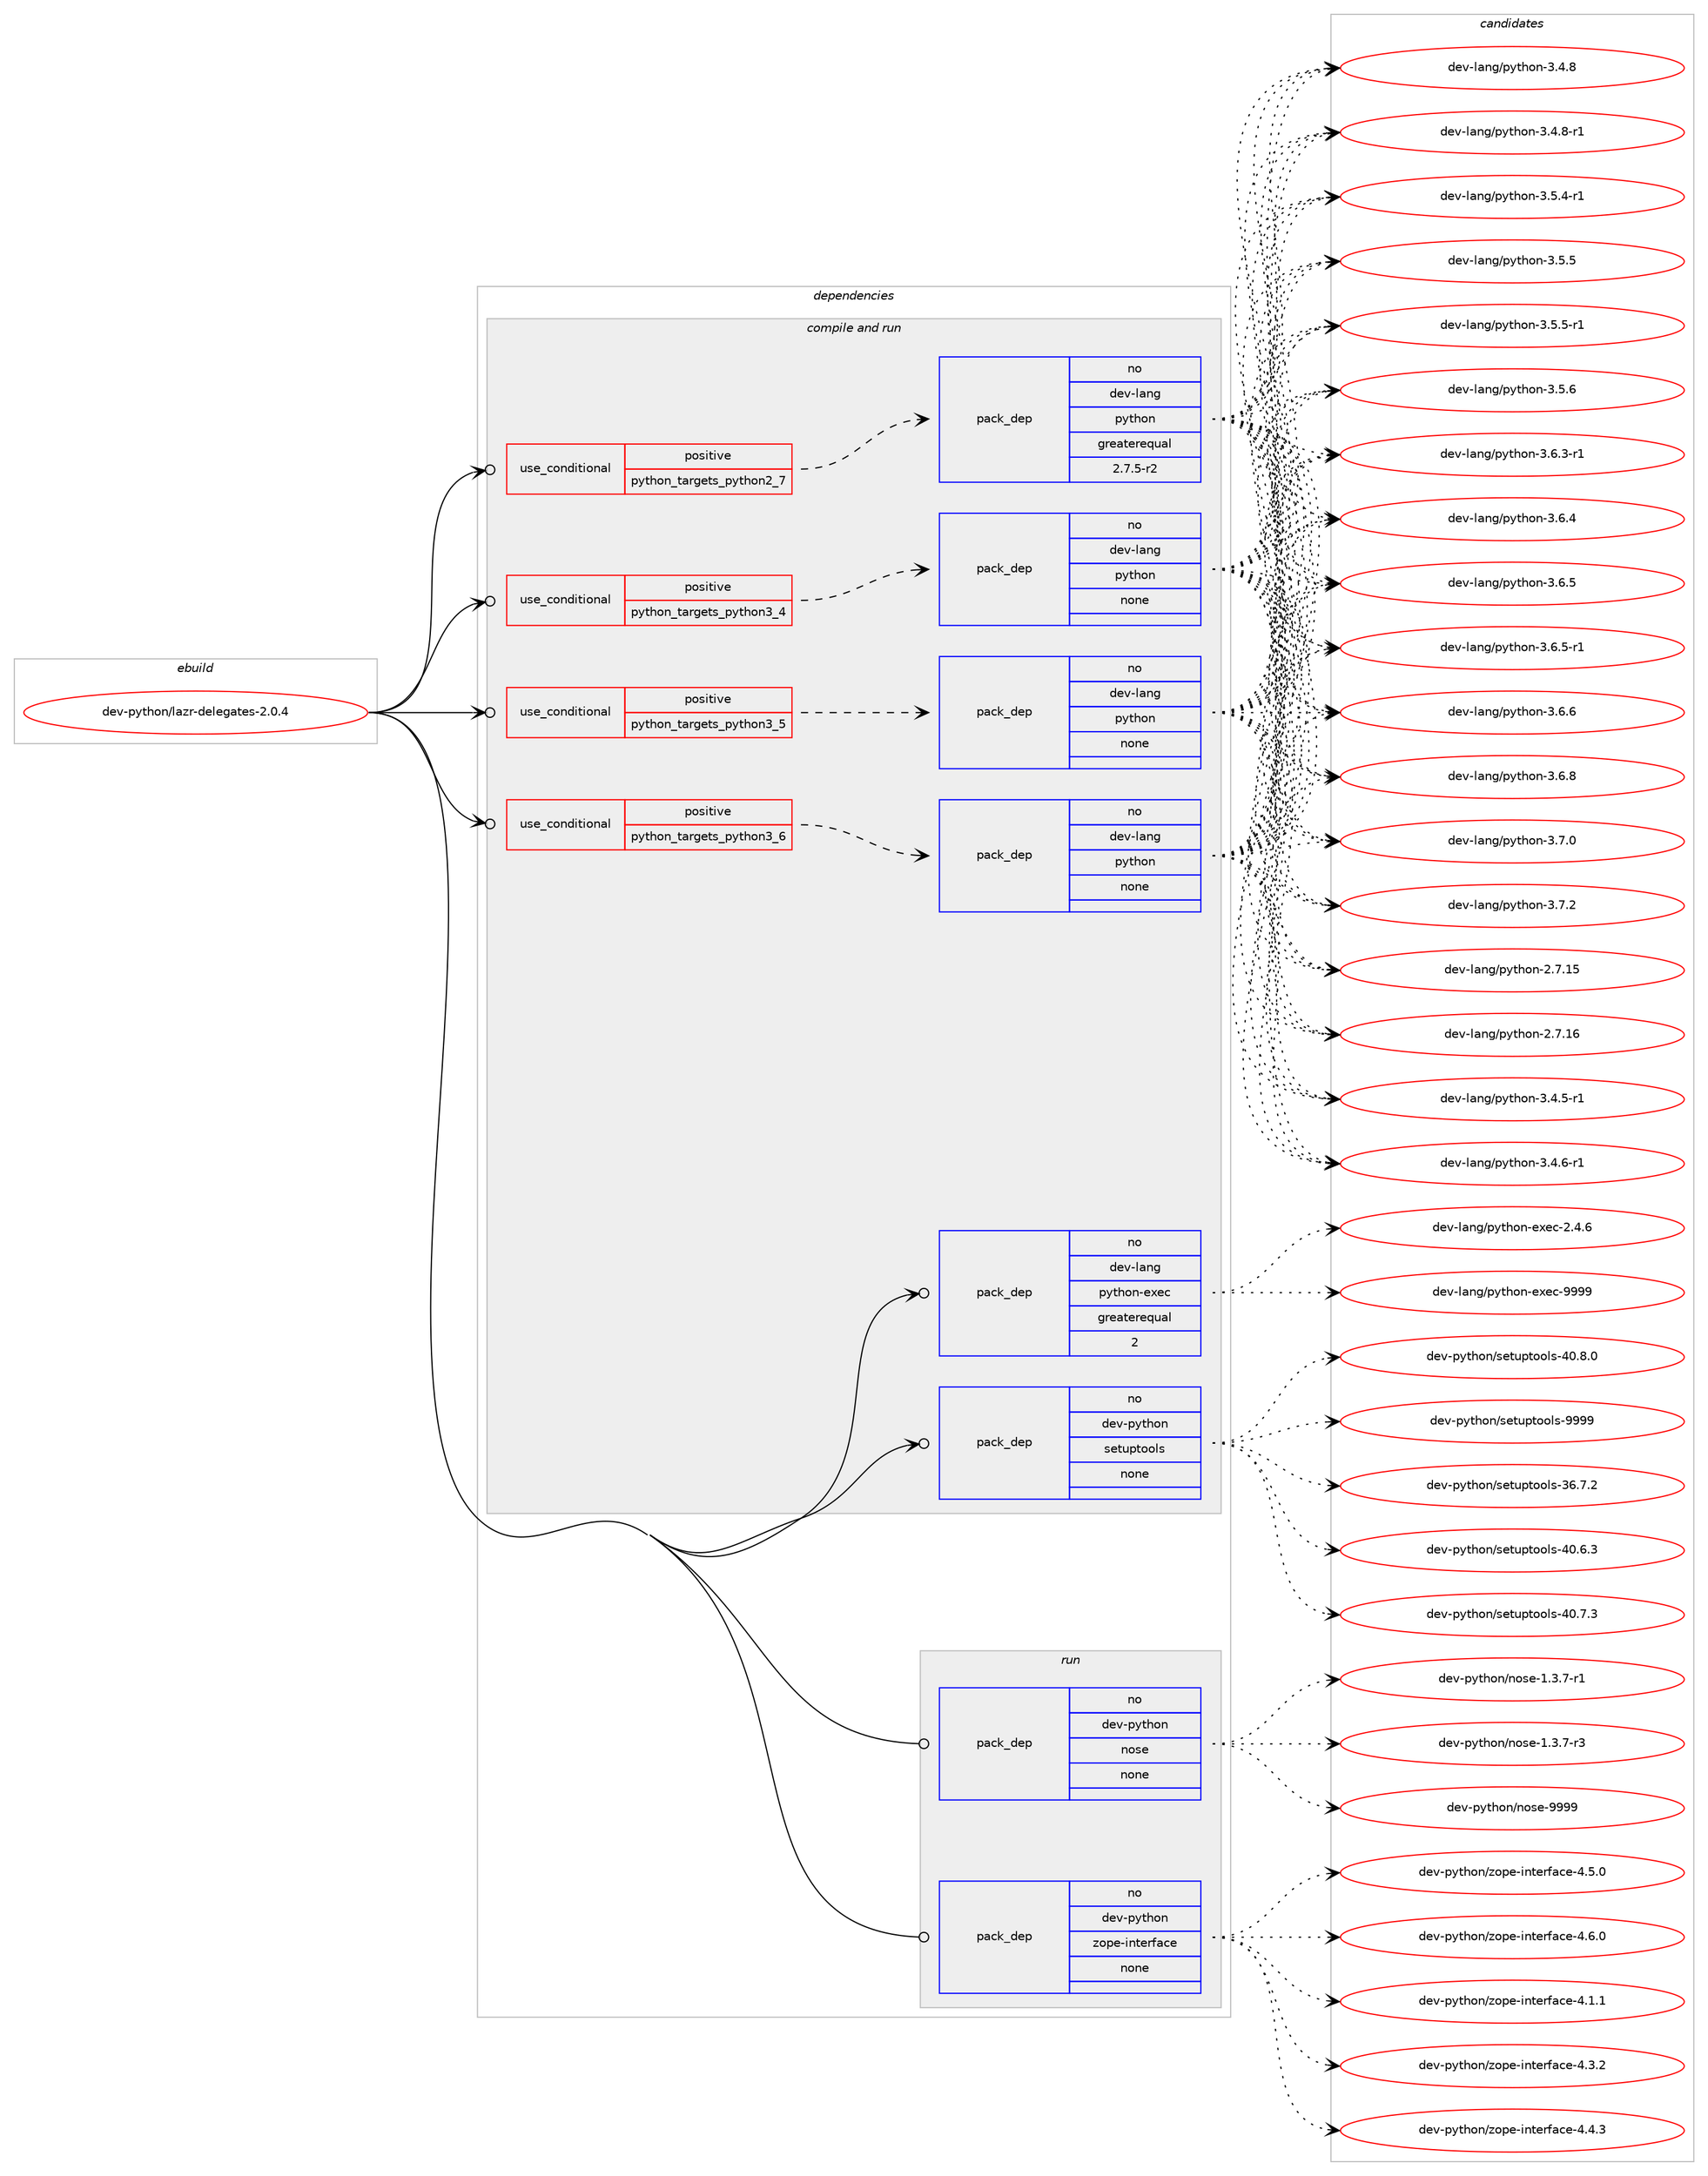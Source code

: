 digraph prolog {

# *************
# Graph options
# *************

newrank=true;
concentrate=true;
compound=true;
graph [rankdir=LR,fontname=Helvetica,fontsize=10,ranksep=1.5];#, ranksep=2.5, nodesep=0.2];
edge  [arrowhead=vee];
node  [fontname=Helvetica,fontsize=10];

# **********
# The ebuild
# **********

subgraph cluster_leftcol {
color=gray;
rank=same;
label=<<i>ebuild</i>>;
id [label="dev-python/lazr-delegates-2.0.4", color=red, width=4, href="../dev-python/lazr-delegates-2.0.4.svg"];
}

# ****************
# The dependencies
# ****************

subgraph cluster_midcol {
color=gray;
label=<<i>dependencies</i>>;
subgraph cluster_compile {
fillcolor="#eeeeee";
style=filled;
label=<<i>compile</i>>;
}
subgraph cluster_compileandrun {
fillcolor="#eeeeee";
style=filled;
label=<<i>compile and run</i>>;
subgraph cond376731 {
dependency1416683 [label=<<TABLE BORDER="0" CELLBORDER="1" CELLSPACING="0" CELLPADDING="4"><TR><TD ROWSPAN="3" CELLPADDING="10">use_conditional</TD></TR><TR><TD>positive</TD></TR><TR><TD>python_targets_python2_7</TD></TR></TABLE>>, shape=none, color=red];
subgraph pack1016679 {
dependency1416684 [label=<<TABLE BORDER="0" CELLBORDER="1" CELLSPACING="0" CELLPADDING="4" WIDTH="220"><TR><TD ROWSPAN="6" CELLPADDING="30">pack_dep</TD></TR><TR><TD WIDTH="110">no</TD></TR><TR><TD>dev-lang</TD></TR><TR><TD>python</TD></TR><TR><TD>greaterequal</TD></TR><TR><TD>2.7.5-r2</TD></TR></TABLE>>, shape=none, color=blue];
}
dependency1416683:e -> dependency1416684:w [weight=20,style="dashed",arrowhead="vee"];
}
id:e -> dependency1416683:w [weight=20,style="solid",arrowhead="odotvee"];
subgraph cond376732 {
dependency1416685 [label=<<TABLE BORDER="0" CELLBORDER="1" CELLSPACING="0" CELLPADDING="4"><TR><TD ROWSPAN="3" CELLPADDING="10">use_conditional</TD></TR><TR><TD>positive</TD></TR><TR><TD>python_targets_python3_4</TD></TR></TABLE>>, shape=none, color=red];
subgraph pack1016680 {
dependency1416686 [label=<<TABLE BORDER="0" CELLBORDER="1" CELLSPACING="0" CELLPADDING="4" WIDTH="220"><TR><TD ROWSPAN="6" CELLPADDING="30">pack_dep</TD></TR><TR><TD WIDTH="110">no</TD></TR><TR><TD>dev-lang</TD></TR><TR><TD>python</TD></TR><TR><TD>none</TD></TR><TR><TD></TD></TR></TABLE>>, shape=none, color=blue];
}
dependency1416685:e -> dependency1416686:w [weight=20,style="dashed",arrowhead="vee"];
}
id:e -> dependency1416685:w [weight=20,style="solid",arrowhead="odotvee"];
subgraph cond376733 {
dependency1416687 [label=<<TABLE BORDER="0" CELLBORDER="1" CELLSPACING="0" CELLPADDING="4"><TR><TD ROWSPAN="3" CELLPADDING="10">use_conditional</TD></TR><TR><TD>positive</TD></TR><TR><TD>python_targets_python3_5</TD></TR></TABLE>>, shape=none, color=red];
subgraph pack1016681 {
dependency1416688 [label=<<TABLE BORDER="0" CELLBORDER="1" CELLSPACING="0" CELLPADDING="4" WIDTH="220"><TR><TD ROWSPAN="6" CELLPADDING="30">pack_dep</TD></TR><TR><TD WIDTH="110">no</TD></TR><TR><TD>dev-lang</TD></TR><TR><TD>python</TD></TR><TR><TD>none</TD></TR><TR><TD></TD></TR></TABLE>>, shape=none, color=blue];
}
dependency1416687:e -> dependency1416688:w [weight=20,style="dashed",arrowhead="vee"];
}
id:e -> dependency1416687:w [weight=20,style="solid",arrowhead="odotvee"];
subgraph cond376734 {
dependency1416689 [label=<<TABLE BORDER="0" CELLBORDER="1" CELLSPACING="0" CELLPADDING="4"><TR><TD ROWSPAN="3" CELLPADDING="10">use_conditional</TD></TR><TR><TD>positive</TD></TR><TR><TD>python_targets_python3_6</TD></TR></TABLE>>, shape=none, color=red];
subgraph pack1016682 {
dependency1416690 [label=<<TABLE BORDER="0" CELLBORDER="1" CELLSPACING="0" CELLPADDING="4" WIDTH="220"><TR><TD ROWSPAN="6" CELLPADDING="30">pack_dep</TD></TR><TR><TD WIDTH="110">no</TD></TR><TR><TD>dev-lang</TD></TR><TR><TD>python</TD></TR><TR><TD>none</TD></TR><TR><TD></TD></TR></TABLE>>, shape=none, color=blue];
}
dependency1416689:e -> dependency1416690:w [weight=20,style="dashed",arrowhead="vee"];
}
id:e -> dependency1416689:w [weight=20,style="solid",arrowhead="odotvee"];
subgraph pack1016683 {
dependency1416691 [label=<<TABLE BORDER="0" CELLBORDER="1" CELLSPACING="0" CELLPADDING="4" WIDTH="220"><TR><TD ROWSPAN="6" CELLPADDING="30">pack_dep</TD></TR><TR><TD WIDTH="110">no</TD></TR><TR><TD>dev-lang</TD></TR><TR><TD>python-exec</TD></TR><TR><TD>greaterequal</TD></TR><TR><TD>2</TD></TR></TABLE>>, shape=none, color=blue];
}
id:e -> dependency1416691:w [weight=20,style="solid",arrowhead="odotvee"];
subgraph pack1016684 {
dependency1416692 [label=<<TABLE BORDER="0" CELLBORDER="1" CELLSPACING="0" CELLPADDING="4" WIDTH="220"><TR><TD ROWSPAN="6" CELLPADDING="30">pack_dep</TD></TR><TR><TD WIDTH="110">no</TD></TR><TR><TD>dev-python</TD></TR><TR><TD>setuptools</TD></TR><TR><TD>none</TD></TR><TR><TD></TD></TR></TABLE>>, shape=none, color=blue];
}
id:e -> dependency1416692:w [weight=20,style="solid",arrowhead="odotvee"];
}
subgraph cluster_run {
fillcolor="#eeeeee";
style=filled;
label=<<i>run</i>>;
subgraph pack1016685 {
dependency1416693 [label=<<TABLE BORDER="0" CELLBORDER="1" CELLSPACING="0" CELLPADDING="4" WIDTH="220"><TR><TD ROWSPAN="6" CELLPADDING="30">pack_dep</TD></TR><TR><TD WIDTH="110">no</TD></TR><TR><TD>dev-python</TD></TR><TR><TD>nose</TD></TR><TR><TD>none</TD></TR><TR><TD></TD></TR></TABLE>>, shape=none, color=blue];
}
id:e -> dependency1416693:w [weight=20,style="solid",arrowhead="odot"];
subgraph pack1016686 {
dependency1416694 [label=<<TABLE BORDER="0" CELLBORDER="1" CELLSPACING="0" CELLPADDING="4" WIDTH="220"><TR><TD ROWSPAN="6" CELLPADDING="30">pack_dep</TD></TR><TR><TD WIDTH="110">no</TD></TR><TR><TD>dev-python</TD></TR><TR><TD>zope-interface</TD></TR><TR><TD>none</TD></TR><TR><TD></TD></TR></TABLE>>, shape=none, color=blue];
}
id:e -> dependency1416694:w [weight=20,style="solid",arrowhead="odot"];
}
}

# **************
# The candidates
# **************

subgraph cluster_choices {
rank=same;
color=gray;
label=<<i>candidates</i>>;

subgraph choice1016679 {
color=black;
nodesep=1;
choice10010111845108971101034711212111610411111045504655464953 [label="dev-lang/python-2.7.15", color=red, width=4,href="../dev-lang/python-2.7.15.svg"];
choice10010111845108971101034711212111610411111045504655464954 [label="dev-lang/python-2.7.16", color=red, width=4,href="../dev-lang/python-2.7.16.svg"];
choice1001011184510897110103471121211161041111104551465246534511449 [label="dev-lang/python-3.4.5-r1", color=red, width=4,href="../dev-lang/python-3.4.5-r1.svg"];
choice1001011184510897110103471121211161041111104551465246544511449 [label="dev-lang/python-3.4.6-r1", color=red, width=4,href="../dev-lang/python-3.4.6-r1.svg"];
choice100101118451089711010347112121116104111110455146524656 [label="dev-lang/python-3.4.8", color=red, width=4,href="../dev-lang/python-3.4.8.svg"];
choice1001011184510897110103471121211161041111104551465246564511449 [label="dev-lang/python-3.4.8-r1", color=red, width=4,href="../dev-lang/python-3.4.8-r1.svg"];
choice1001011184510897110103471121211161041111104551465346524511449 [label="dev-lang/python-3.5.4-r1", color=red, width=4,href="../dev-lang/python-3.5.4-r1.svg"];
choice100101118451089711010347112121116104111110455146534653 [label="dev-lang/python-3.5.5", color=red, width=4,href="../dev-lang/python-3.5.5.svg"];
choice1001011184510897110103471121211161041111104551465346534511449 [label="dev-lang/python-3.5.5-r1", color=red, width=4,href="../dev-lang/python-3.5.5-r1.svg"];
choice100101118451089711010347112121116104111110455146534654 [label="dev-lang/python-3.5.6", color=red, width=4,href="../dev-lang/python-3.5.6.svg"];
choice1001011184510897110103471121211161041111104551465446514511449 [label="dev-lang/python-3.6.3-r1", color=red, width=4,href="../dev-lang/python-3.6.3-r1.svg"];
choice100101118451089711010347112121116104111110455146544652 [label="dev-lang/python-3.6.4", color=red, width=4,href="../dev-lang/python-3.6.4.svg"];
choice100101118451089711010347112121116104111110455146544653 [label="dev-lang/python-3.6.5", color=red, width=4,href="../dev-lang/python-3.6.5.svg"];
choice1001011184510897110103471121211161041111104551465446534511449 [label="dev-lang/python-3.6.5-r1", color=red, width=4,href="../dev-lang/python-3.6.5-r1.svg"];
choice100101118451089711010347112121116104111110455146544654 [label="dev-lang/python-3.6.6", color=red, width=4,href="../dev-lang/python-3.6.6.svg"];
choice100101118451089711010347112121116104111110455146544656 [label="dev-lang/python-3.6.8", color=red, width=4,href="../dev-lang/python-3.6.8.svg"];
choice100101118451089711010347112121116104111110455146554648 [label="dev-lang/python-3.7.0", color=red, width=4,href="../dev-lang/python-3.7.0.svg"];
choice100101118451089711010347112121116104111110455146554650 [label="dev-lang/python-3.7.2", color=red, width=4,href="../dev-lang/python-3.7.2.svg"];
dependency1416684:e -> choice10010111845108971101034711212111610411111045504655464953:w [style=dotted,weight="100"];
dependency1416684:e -> choice10010111845108971101034711212111610411111045504655464954:w [style=dotted,weight="100"];
dependency1416684:e -> choice1001011184510897110103471121211161041111104551465246534511449:w [style=dotted,weight="100"];
dependency1416684:e -> choice1001011184510897110103471121211161041111104551465246544511449:w [style=dotted,weight="100"];
dependency1416684:e -> choice100101118451089711010347112121116104111110455146524656:w [style=dotted,weight="100"];
dependency1416684:e -> choice1001011184510897110103471121211161041111104551465246564511449:w [style=dotted,weight="100"];
dependency1416684:e -> choice1001011184510897110103471121211161041111104551465346524511449:w [style=dotted,weight="100"];
dependency1416684:e -> choice100101118451089711010347112121116104111110455146534653:w [style=dotted,weight="100"];
dependency1416684:e -> choice1001011184510897110103471121211161041111104551465346534511449:w [style=dotted,weight="100"];
dependency1416684:e -> choice100101118451089711010347112121116104111110455146534654:w [style=dotted,weight="100"];
dependency1416684:e -> choice1001011184510897110103471121211161041111104551465446514511449:w [style=dotted,weight="100"];
dependency1416684:e -> choice100101118451089711010347112121116104111110455146544652:w [style=dotted,weight="100"];
dependency1416684:e -> choice100101118451089711010347112121116104111110455146544653:w [style=dotted,weight="100"];
dependency1416684:e -> choice1001011184510897110103471121211161041111104551465446534511449:w [style=dotted,weight="100"];
dependency1416684:e -> choice100101118451089711010347112121116104111110455146544654:w [style=dotted,weight="100"];
dependency1416684:e -> choice100101118451089711010347112121116104111110455146544656:w [style=dotted,weight="100"];
dependency1416684:e -> choice100101118451089711010347112121116104111110455146554648:w [style=dotted,weight="100"];
dependency1416684:e -> choice100101118451089711010347112121116104111110455146554650:w [style=dotted,weight="100"];
}
subgraph choice1016680 {
color=black;
nodesep=1;
choice10010111845108971101034711212111610411111045504655464953 [label="dev-lang/python-2.7.15", color=red, width=4,href="../dev-lang/python-2.7.15.svg"];
choice10010111845108971101034711212111610411111045504655464954 [label="dev-lang/python-2.7.16", color=red, width=4,href="../dev-lang/python-2.7.16.svg"];
choice1001011184510897110103471121211161041111104551465246534511449 [label="dev-lang/python-3.4.5-r1", color=red, width=4,href="../dev-lang/python-3.4.5-r1.svg"];
choice1001011184510897110103471121211161041111104551465246544511449 [label="dev-lang/python-3.4.6-r1", color=red, width=4,href="../dev-lang/python-3.4.6-r1.svg"];
choice100101118451089711010347112121116104111110455146524656 [label="dev-lang/python-3.4.8", color=red, width=4,href="../dev-lang/python-3.4.8.svg"];
choice1001011184510897110103471121211161041111104551465246564511449 [label="dev-lang/python-3.4.8-r1", color=red, width=4,href="../dev-lang/python-3.4.8-r1.svg"];
choice1001011184510897110103471121211161041111104551465346524511449 [label="dev-lang/python-3.5.4-r1", color=red, width=4,href="../dev-lang/python-3.5.4-r1.svg"];
choice100101118451089711010347112121116104111110455146534653 [label="dev-lang/python-3.5.5", color=red, width=4,href="../dev-lang/python-3.5.5.svg"];
choice1001011184510897110103471121211161041111104551465346534511449 [label="dev-lang/python-3.5.5-r1", color=red, width=4,href="../dev-lang/python-3.5.5-r1.svg"];
choice100101118451089711010347112121116104111110455146534654 [label="dev-lang/python-3.5.6", color=red, width=4,href="../dev-lang/python-3.5.6.svg"];
choice1001011184510897110103471121211161041111104551465446514511449 [label="dev-lang/python-3.6.3-r1", color=red, width=4,href="../dev-lang/python-3.6.3-r1.svg"];
choice100101118451089711010347112121116104111110455146544652 [label="dev-lang/python-3.6.4", color=red, width=4,href="../dev-lang/python-3.6.4.svg"];
choice100101118451089711010347112121116104111110455146544653 [label="dev-lang/python-3.6.5", color=red, width=4,href="../dev-lang/python-3.6.5.svg"];
choice1001011184510897110103471121211161041111104551465446534511449 [label="dev-lang/python-3.6.5-r1", color=red, width=4,href="../dev-lang/python-3.6.5-r1.svg"];
choice100101118451089711010347112121116104111110455146544654 [label="dev-lang/python-3.6.6", color=red, width=4,href="../dev-lang/python-3.6.6.svg"];
choice100101118451089711010347112121116104111110455146544656 [label="dev-lang/python-3.6.8", color=red, width=4,href="../dev-lang/python-3.6.8.svg"];
choice100101118451089711010347112121116104111110455146554648 [label="dev-lang/python-3.7.0", color=red, width=4,href="../dev-lang/python-3.7.0.svg"];
choice100101118451089711010347112121116104111110455146554650 [label="dev-lang/python-3.7.2", color=red, width=4,href="../dev-lang/python-3.7.2.svg"];
dependency1416686:e -> choice10010111845108971101034711212111610411111045504655464953:w [style=dotted,weight="100"];
dependency1416686:e -> choice10010111845108971101034711212111610411111045504655464954:w [style=dotted,weight="100"];
dependency1416686:e -> choice1001011184510897110103471121211161041111104551465246534511449:w [style=dotted,weight="100"];
dependency1416686:e -> choice1001011184510897110103471121211161041111104551465246544511449:w [style=dotted,weight="100"];
dependency1416686:e -> choice100101118451089711010347112121116104111110455146524656:w [style=dotted,weight="100"];
dependency1416686:e -> choice1001011184510897110103471121211161041111104551465246564511449:w [style=dotted,weight="100"];
dependency1416686:e -> choice1001011184510897110103471121211161041111104551465346524511449:w [style=dotted,weight="100"];
dependency1416686:e -> choice100101118451089711010347112121116104111110455146534653:w [style=dotted,weight="100"];
dependency1416686:e -> choice1001011184510897110103471121211161041111104551465346534511449:w [style=dotted,weight="100"];
dependency1416686:e -> choice100101118451089711010347112121116104111110455146534654:w [style=dotted,weight="100"];
dependency1416686:e -> choice1001011184510897110103471121211161041111104551465446514511449:w [style=dotted,weight="100"];
dependency1416686:e -> choice100101118451089711010347112121116104111110455146544652:w [style=dotted,weight="100"];
dependency1416686:e -> choice100101118451089711010347112121116104111110455146544653:w [style=dotted,weight="100"];
dependency1416686:e -> choice1001011184510897110103471121211161041111104551465446534511449:w [style=dotted,weight="100"];
dependency1416686:e -> choice100101118451089711010347112121116104111110455146544654:w [style=dotted,weight="100"];
dependency1416686:e -> choice100101118451089711010347112121116104111110455146544656:w [style=dotted,weight="100"];
dependency1416686:e -> choice100101118451089711010347112121116104111110455146554648:w [style=dotted,weight="100"];
dependency1416686:e -> choice100101118451089711010347112121116104111110455146554650:w [style=dotted,weight="100"];
}
subgraph choice1016681 {
color=black;
nodesep=1;
choice10010111845108971101034711212111610411111045504655464953 [label="dev-lang/python-2.7.15", color=red, width=4,href="../dev-lang/python-2.7.15.svg"];
choice10010111845108971101034711212111610411111045504655464954 [label="dev-lang/python-2.7.16", color=red, width=4,href="../dev-lang/python-2.7.16.svg"];
choice1001011184510897110103471121211161041111104551465246534511449 [label="dev-lang/python-3.4.5-r1", color=red, width=4,href="../dev-lang/python-3.4.5-r1.svg"];
choice1001011184510897110103471121211161041111104551465246544511449 [label="dev-lang/python-3.4.6-r1", color=red, width=4,href="../dev-lang/python-3.4.6-r1.svg"];
choice100101118451089711010347112121116104111110455146524656 [label="dev-lang/python-3.4.8", color=red, width=4,href="../dev-lang/python-3.4.8.svg"];
choice1001011184510897110103471121211161041111104551465246564511449 [label="dev-lang/python-3.4.8-r1", color=red, width=4,href="../dev-lang/python-3.4.8-r1.svg"];
choice1001011184510897110103471121211161041111104551465346524511449 [label="dev-lang/python-3.5.4-r1", color=red, width=4,href="../dev-lang/python-3.5.4-r1.svg"];
choice100101118451089711010347112121116104111110455146534653 [label="dev-lang/python-3.5.5", color=red, width=4,href="../dev-lang/python-3.5.5.svg"];
choice1001011184510897110103471121211161041111104551465346534511449 [label="dev-lang/python-3.5.5-r1", color=red, width=4,href="../dev-lang/python-3.5.5-r1.svg"];
choice100101118451089711010347112121116104111110455146534654 [label="dev-lang/python-3.5.6", color=red, width=4,href="../dev-lang/python-3.5.6.svg"];
choice1001011184510897110103471121211161041111104551465446514511449 [label="dev-lang/python-3.6.3-r1", color=red, width=4,href="../dev-lang/python-3.6.3-r1.svg"];
choice100101118451089711010347112121116104111110455146544652 [label="dev-lang/python-3.6.4", color=red, width=4,href="../dev-lang/python-3.6.4.svg"];
choice100101118451089711010347112121116104111110455146544653 [label="dev-lang/python-3.6.5", color=red, width=4,href="../dev-lang/python-3.6.5.svg"];
choice1001011184510897110103471121211161041111104551465446534511449 [label="dev-lang/python-3.6.5-r1", color=red, width=4,href="../dev-lang/python-3.6.5-r1.svg"];
choice100101118451089711010347112121116104111110455146544654 [label="dev-lang/python-3.6.6", color=red, width=4,href="../dev-lang/python-3.6.6.svg"];
choice100101118451089711010347112121116104111110455146544656 [label="dev-lang/python-3.6.8", color=red, width=4,href="../dev-lang/python-3.6.8.svg"];
choice100101118451089711010347112121116104111110455146554648 [label="dev-lang/python-3.7.0", color=red, width=4,href="../dev-lang/python-3.7.0.svg"];
choice100101118451089711010347112121116104111110455146554650 [label="dev-lang/python-3.7.2", color=red, width=4,href="../dev-lang/python-3.7.2.svg"];
dependency1416688:e -> choice10010111845108971101034711212111610411111045504655464953:w [style=dotted,weight="100"];
dependency1416688:e -> choice10010111845108971101034711212111610411111045504655464954:w [style=dotted,weight="100"];
dependency1416688:e -> choice1001011184510897110103471121211161041111104551465246534511449:w [style=dotted,weight="100"];
dependency1416688:e -> choice1001011184510897110103471121211161041111104551465246544511449:w [style=dotted,weight="100"];
dependency1416688:e -> choice100101118451089711010347112121116104111110455146524656:w [style=dotted,weight="100"];
dependency1416688:e -> choice1001011184510897110103471121211161041111104551465246564511449:w [style=dotted,weight="100"];
dependency1416688:e -> choice1001011184510897110103471121211161041111104551465346524511449:w [style=dotted,weight="100"];
dependency1416688:e -> choice100101118451089711010347112121116104111110455146534653:w [style=dotted,weight="100"];
dependency1416688:e -> choice1001011184510897110103471121211161041111104551465346534511449:w [style=dotted,weight="100"];
dependency1416688:e -> choice100101118451089711010347112121116104111110455146534654:w [style=dotted,weight="100"];
dependency1416688:e -> choice1001011184510897110103471121211161041111104551465446514511449:w [style=dotted,weight="100"];
dependency1416688:e -> choice100101118451089711010347112121116104111110455146544652:w [style=dotted,weight="100"];
dependency1416688:e -> choice100101118451089711010347112121116104111110455146544653:w [style=dotted,weight="100"];
dependency1416688:e -> choice1001011184510897110103471121211161041111104551465446534511449:w [style=dotted,weight="100"];
dependency1416688:e -> choice100101118451089711010347112121116104111110455146544654:w [style=dotted,weight="100"];
dependency1416688:e -> choice100101118451089711010347112121116104111110455146544656:w [style=dotted,weight="100"];
dependency1416688:e -> choice100101118451089711010347112121116104111110455146554648:w [style=dotted,weight="100"];
dependency1416688:e -> choice100101118451089711010347112121116104111110455146554650:w [style=dotted,weight="100"];
}
subgraph choice1016682 {
color=black;
nodesep=1;
choice10010111845108971101034711212111610411111045504655464953 [label="dev-lang/python-2.7.15", color=red, width=4,href="../dev-lang/python-2.7.15.svg"];
choice10010111845108971101034711212111610411111045504655464954 [label="dev-lang/python-2.7.16", color=red, width=4,href="../dev-lang/python-2.7.16.svg"];
choice1001011184510897110103471121211161041111104551465246534511449 [label="dev-lang/python-3.4.5-r1", color=red, width=4,href="../dev-lang/python-3.4.5-r1.svg"];
choice1001011184510897110103471121211161041111104551465246544511449 [label="dev-lang/python-3.4.6-r1", color=red, width=4,href="../dev-lang/python-3.4.6-r1.svg"];
choice100101118451089711010347112121116104111110455146524656 [label="dev-lang/python-3.4.8", color=red, width=4,href="../dev-lang/python-3.4.8.svg"];
choice1001011184510897110103471121211161041111104551465246564511449 [label="dev-lang/python-3.4.8-r1", color=red, width=4,href="../dev-lang/python-3.4.8-r1.svg"];
choice1001011184510897110103471121211161041111104551465346524511449 [label="dev-lang/python-3.5.4-r1", color=red, width=4,href="../dev-lang/python-3.5.4-r1.svg"];
choice100101118451089711010347112121116104111110455146534653 [label="dev-lang/python-3.5.5", color=red, width=4,href="../dev-lang/python-3.5.5.svg"];
choice1001011184510897110103471121211161041111104551465346534511449 [label="dev-lang/python-3.5.5-r1", color=red, width=4,href="../dev-lang/python-3.5.5-r1.svg"];
choice100101118451089711010347112121116104111110455146534654 [label="dev-lang/python-3.5.6", color=red, width=4,href="../dev-lang/python-3.5.6.svg"];
choice1001011184510897110103471121211161041111104551465446514511449 [label="dev-lang/python-3.6.3-r1", color=red, width=4,href="../dev-lang/python-3.6.3-r1.svg"];
choice100101118451089711010347112121116104111110455146544652 [label="dev-lang/python-3.6.4", color=red, width=4,href="../dev-lang/python-3.6.4.svg"];
choice100101118451089711010347112121116104111110455146544653 [label="dev-lang/python-3.6.5", color=red, width=4,href="../dev-lang/python-3.6.5.svg"];
choice1001011184510897110103471121211161041111104551465446534511449 [label="dev-lang/python-3.6.5-r1", color=red, width=4,href="../dev-lang/python-3.6.5-r1.svg"];
choice100101118451089711010347112121116104111110455146544654 [label="dev-lang/python-3.6.6", color=red, width=4,href="../dev-lang/python-3.6.6.svg"];
choice100101118451089711010347112121116104111110455146544656 [label="dev-lang/python-3.6.8", color=red, width=4,href="../dev-lang/python-3.6.8.svg"];
choice100101118451089711010347112121116104111110455146554648 [label="dev-lang/python-3.7.0", color=red, width=4,href="../dev-lang/python-3.7.0.svg"];
choice100101118451089711010347112121116104111110455146554650 [label="dev-lang/python-3.7.2", color=red, width=4,href="../dev-lang/python-3.7.2.svg"];
dependency1416690:e -> choice10010111845108971101034711212111610411111045504655464953:w [style=dotted,weight="100"];
dependency1416690:e -> choice10010111845108971101034711212111610411111045504655464954:w [style=dotted,weight="100"];
dependency1416690:e -> choice1001011184510897110103471121211161041111104551465246534511449:w [style=dotted,weight="100"];
dependency1416690:e -> choice1001011184510897110103471121211161041111104551465246544511449:w [style=dotted,weight="100"];
dependency1416690:e -> choice100101118451089711010347112121116104111110455146524656:w [style=dotted,weight="100"];
dependency1416690:e -> choice1001011184510897110103471121211161041111104551465246564511449:w [style=dotted,weight="100"];
dependency1416690:e -> choice1001011184510897110103471121211161041111104551465346524511449:w [style=dotted,weight="100"];
dependency1416690:e -> choice100101118451089711010347112121116104111110455146534653:w [style=dotted,weight="100"];
dependency1416690:e -> choice1001011184510897110103471121211161041111104551465346534511449:w [style=dotted,weight="100"];
dependency1416690:e -> choice100101118451089711010347112121116104111110455146534654:w [style=dotted,weight="100"];
dependency1416690:e -> choice1001011184510897110103471121211161041111104551465446514511449:w [style=dotted,weight="100"];
dependency1416690:e -> choice100101118451089711010347112121116104111110455146544652:w [style=dotted,weight="100"];
dependency1416690:e -> choice100101118451089711010347112121116104111110455146544653:w [style=dotted,weight="100"];
dependency1416690:e -> choice1001011184510897110103471121211161041111104551465446534511449:w [style=dotted,weight="100"];
dependency1416690:e -> choice100101118451089711010347112121116104111110455146544654:w [style=dotted,weight="100"];
dependency1416690:e -> choice100101118451089711010347112121116104111110455146544656:w [style=dotted,weight="100"];
dependency1416690:e -> choice100101118451089711010347112121116104111110455146554648:w [style=dotted,weight="100"];
dependency1416690:e -> choice100101118451089711010347112121116104111110455146554650:w [style=dotted,weight="100"];
}
subgraph choice1016683 {
color=black;
nodesep=1;
choice1001011184510897110103471121211161041111104510112010199455046524654 [label="dev-lang/python-exec-2.4.6", color=red, width=4,href="../dev-lang/python-exec-2.4.6.svg"];
choice10010111845108971101034711212111610411111045101120101994557575757 [label="dev-lang/python-exec-9999", color=red, width=4,href="../dev-lang/python-exec-9999.svg"];
dependency1416691:e -> choice1001011184510897110103471121211161041111104510112010199455046524654:w [style=dotted,weight="100"];
dependency1416691:e -> choice10010111845108971101034711212111610411111045101120101994557575757:w [style=dotted,weight="100"];
}
subgraph choice1016684 {
color=black;
nodesep=1;
choice100101118451121211161041111104711510111611711211611111110811545515446554650 [label="dev-python/setuptools-36.7.2", color=red, width=4,href="../dev-python/setuptools-36.7.2.svg"];
choice100101118451121211161041111104711510111611711211611111110811545524846544651 [label="dev-python/setuptools-40.6.3", color=red, width=4,href="../dev-python/setuptools-40.6.3.svg"];
choice100101118451121211161041111104711510111611711211611111110811545524846554651 [label="dev-python/setuptools-40.7.3", color=red, width=4,href="../dev-python/setuptools-40.7.3.svg"];
choice100101118451121211161041111104711510111611711211611111110811545524846564648 [label="dev-python/setuptools-40.8.0", color=red, width=4,href="../dev-python/setuptools-40.8.0.svg"];
choice10010111845112121116104111110471151011161171121161111111081154557575757 [label="dev-python/setuptools-9999", color=red, width=4,href="../dev-python/setuptools-9999.svg"];
dependency1416692:e -> choice100101118451121211161041111104711510111611711211611111110811545515446554650:w [style=dotted,weight="100"];
dependency1416692:e -> choice100101118451121211161041111104711510111611711211611111110811545524846544651:w [style=dotted,weight="100"];
dependency1416692:e -> choice100101118451121211161041111104711510111611711211611111110811545524846554651:w [style=dotted,weight="100"];
dependency1416692:e -> choice100101118451121211161041111104711510111611711211611111110811545524846564648:w [style=dotted,weight="100"];
dependency1416692:e -> choice10010111845112121116104111110471151011161171121161111111081154557575757:w [style=dotted,weight="100"];
}
subgraph choice1016685 {
color=black;
nodesep=1;
choice10010111845112121116104111110471101111151014549465146554511449 [label="dev-python/nose-1.3.7-r1", color=red, width=4,href="../dev-python/nose-1.3.7-r1.svg"];
choice10010111845112121116104111110471101111151014549465146554511451 [label="dev-python/nose-1.3.7-r3", color=red, width=4,href="../dev-python/nose-1.3.7-r3.svg"];
choice10010111845112121116104111110471101111151014557575757 [label="dev-python/nose-9999", color=red, width=4,href="../dev-python/nose-9999.svg"];
dependency1416693:e -> choice10010111845112121116104111110471101111151014549465146554511449:w [style=dotted,weight="100"];
dependency1416693:e -> choice10010111845112121116104111110471101111151014549465146554511451:w [style=dotted,weight="100"];
dependency1416693:e -> choice10010111845112121116104111110471101111151014557575757:w [style=dotted,weight="100"];
}
subgraph choice1016686 {
color=black;
nodesep=1;
choice1001011184511212111610411111047122111112101451051101161011141029799101455246494649 [label="dev-python/zope-interface-4.1.1", color=red, width=4,href="../dev-python/zope-interface-4.1.1.svg"];
choice1001011184511212111610411111047122111112101451051101161011141029799101455246514650 [label="dev-python/zope-interface-4.3.2", color=red, width=4,href="../dev-python/zope-interface-4.3.2.svg"];
choice1001011184511212111610411111047122111112101451051101161011141029799101455246524651 [label="dev-python/zope-interface-4.4.3", color=red, width=4,href="../dev-python/zope-interface-4.4.3.svg"];
choice1001011184511212111610411111047122111112101451051101161011141029799101455246534648 [label="dev-python/zope-interface-4.5.0", color=red, width=4,href="../dev-python/zope-interface-4.5.0.svg"];
choice1001011184511212111610411111047122111112101451051101161011141029799101455246544648 [label="dev-python/zope-interface-4.6.0", color=red, width=4,href="../dev-python/zope-interface-4.6.0.svg"];
dependency1416694:e -> choice1001011184511212111610411111047122111112101451051101161011141029799101455246494649:w [style=dotted,weight="100"];
dependency1416694:e -> choice1001011184511212111610411111047122111112101451051101161011141029799101455246514650:w [style=dotted,weight="100"];
dependency1416694:e -> choice1001011184511212111610411111047122111112101451051101161011141029799101455246524651:w [style=dotted,weight="100"];
dependency1416694:e -> choice1001011184511212111610411111047122111112101451051101161011141029799101455246534648:w [style=dotted,weight="100"];
dependency1416694:e -> choice1001011184511212111610411111047122111112101451051101161011141029799101455246544648:w [style=dotted,weight="100"];
}
}

}
